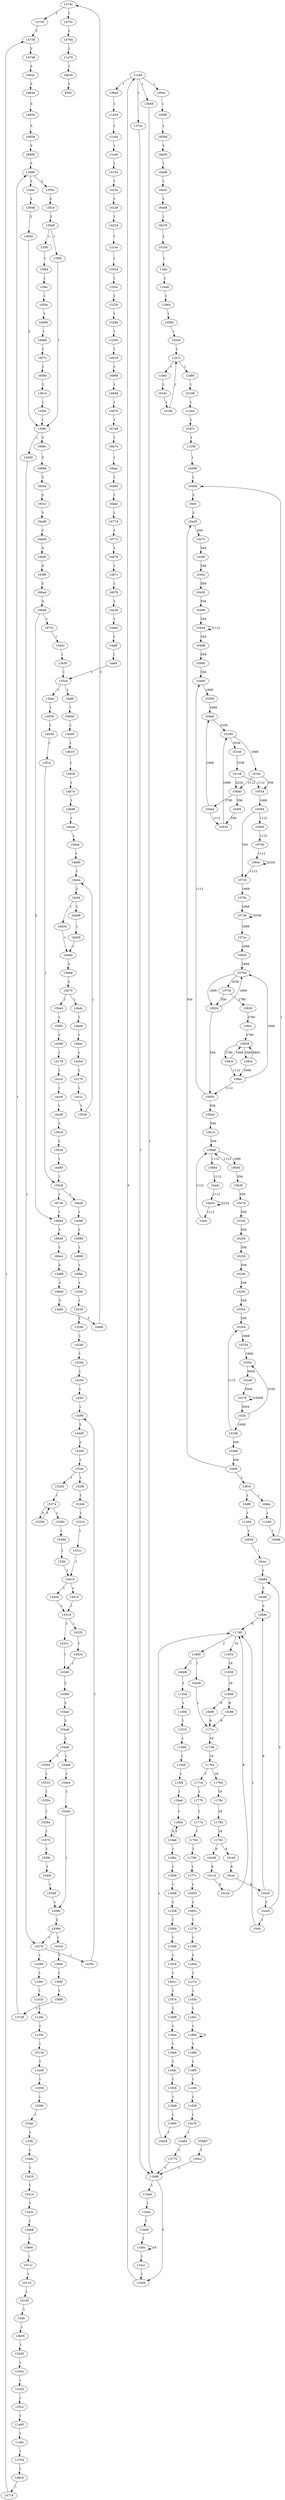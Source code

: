 digraph RAIL_CFG {
"11a70" -> "16b30" [label="1"];
"155c8" -> "16738" [label="1"];
"14058" -> "13f10" [label="1"];
"14030" -> "14058" [label="1"];
"13e2c" -> "13e30" [label="1"];
"1672c" -> "13e2c" [label="1"];
"135e8" -> "135f0" [label="1"];
"13a8c" -> "166f0" [label="3"];
"166e8" -> "13a8c" [label="3"];
"166d0" -> "166e4" [label="3"];
"166b4" -> "166d0" [label="3"];
"165f8" -> "166a4" [label="3"];
"165f0" -> "165f8" [label="3"];
"16ad8" -> "16b08" [label="3"];
"165cc" -> "16ad8" [label="3"];
"1668c" -> "16698" [label="3"];
"1359c" -> "1668c" [label="3"];
"13650" -> "1359c" [label="2"];
"13648" -> "13650" [label="2"];
"13480" -> "134ac" [label="2"];
"16680" -> "13480" [label="3"];
"16658" -> "16680" [label="3"];
"166a8" -> "1672c" [label="1"];
"16650" -> "16658" [label="3"];
"16644" -> "16650" [label="3"];
"1662c" -> "16644" [label="3"];
"14748" -> "1662c" [label="3"];
"11770" -> "11774" [label="1"];
"117c4" -> "11770" [label="1"];
"10a34" -> "10a34" [label="2224"];
"1016c" -> "1018c" [label="1"];
"11d50" -> "11d5c" [label="1"];
"11604" -> "11648" [label="1"];
"119bc" -> "11604" [label="1"];
"14cc0" -> "14cc8" [label="1"];
"10f10" -> "10df0" [label="1"];
"138a4" -> "11d34" [label="1"];
"11588" -> "115e8" [label="1"];
"10278" -> "10278" [label="10008"];
"154a4" -> "154a8" [label="2"];
"10cfc" -> "117d0" [label="1"];
"160a4" -> "165cc" [label="3"];
"1179c" -> "10ca0" [label="9"];
"10108" -> "11244" [label="1"];
"13a88" -> "166e8" [label="3"];
"10c88" -> "1171c" [label="9"];
"14364" -> "143c4" [label="1"];
"11808" -> "10c88" [label="9"];
"10c14" -> "10c24" [label="9"];
"10c08" -> "10c14" [label="9"];
"1179c" -> "10c08" [label="9"];
"11928" -> "11948" [label="1"];
"11800" -> "10d08" [label="1"];
"1176c" -> "11784" [label="18"];
"10700" -> "1064c" [label="1112"];
"102e8" -> "10278" [label="5004"];
"11278" -> "11280" [label="1"];
"14718" -> "14738" [label="1"];
"117d0" -> "11800" [label="2"];
"10bf0" -> "1171c" [label="9"];
"166f0" -> "1474c" [label="3"];
"1654c" -> "16d90" [label="1"];
"16b74" -> "16bac" [label="1"];
"13b00" -> "13430" [label="1"];
"11834" -> "11838" [label="18"];
"11948" -> "11960" [label="1"];
"1064c" -> "10720" [label="1112"];
"11264" -> "10b54" [label="1"];
"119a8" -> "119bc" [label="1"];
"14d28" -> "14b74" [label="1"];
"10118" -> "11a48" [label="1"];
"10df0" -> "11264" [label="1"];
"14340" -> "14580" [label="2"];
"10b8c" -> "117d0" [label="9"];
"14af4" -> "155c4" [label="1"];
"10cd0" -> "10b8c" [label="3"];
"101c8" -> "104d0" [label="2224"];
"11260" -> "10dd8" [label="1"];
"10dbc" -> "11260" [label="1"];
"15b70" -> "150e4" [label="1"];
"13e30" -> "155c4" [label="1"];
"118dc" -> "11928" [label="1"];
"10ef0" -> "10f10" [label="2"];
"155c4" -> "13e4c" [label="1"];
"119b4" -> "119a8" [label="4"];
"102fc" -> "10348" [label="1668"];
"102fc" -> "1026c" [label="3336"];
"134ac" -> "13648" [label="2"];
"13220" -> "13284" [label="1"];
"117d0" -> "11834" [label="18"];
"14b08" -> "14b10" [label="1"];
"10cec" -> "10b84" [label="1"];
"1474c" -> "14730" [label="2"];
"16a30" -> "16a98" [label="1"];
"1025c" -> "10354" [label="556"];
"14ae0" -> "14af0" [label="1"];
"1064c" -> "1064c" [label="2224"];
"10228" -> "10234" [label="556"];
"14364" -> "14370" [label="1"];
"101dc" -> "10228" [label="556"];
"11648" -> "11358" [label="1"];
"103f0" -> "1040c" [label="556"];
"14730" -> "14738" [label="2"];
"10d08" -> "112b4" [label="1"];
"10adc" -> "10a34" [label="1112"];
"104d0" -> "104f4" [label="556"];
"11b48" -> "11b64" [label="1"];
"11784" -> "1179c" [label="18"];
"11494" -> "11510" [label="1"];
"11ba4" -> "11bac" [label="1"];
"11760" -> "11764" [label="18"];
"1011c" -> "10124" [label="1"];
"10444" -> "10488" [label="556"];
"15384" -> "152fc" [label="1"];
"START" -> "100cc" [label="1"];
"1657c" -> "16584" [label="1"];
"166e4" -> "13a88" [label="3"];
"10584" -> "10720" [label="556"];
"16a48" -> "16a78" [label="1"];
"13230" -> "13248" [label="1"];
"10afc" -> "109a8" [label="1112"];
"10a34" -> "10afc" [label="1112"];
"11c04" -> "100ec" [label="1"];
"11bb0" -> "11bbc" [label="1"];
"1342c" -> "13ab8" [label="1"];
"112b4" -> "11494" [label="1"];
"11bbc" -> "11bcc" [label="1"];
"10554" -> "10584" [label="1668"];
"10ce0" -> "10b84" [label="2"];
"15510" -> "15554" [label="1"];
"10348" -> "10264" [label="1112"];
"10b54" -> "10cec" [label="1"];
"11794" -> "11798" [label="1"];
"14244" -> "14254" [label="1"];
"11b98" -> "11ba4" [label="1"];
"10488" -> "10980" [label="556"];
"116c4" -> "10d1c" [label="1"];
"13770" -> "11b98" [label="1"];
"10d7c" -> "11258" [label="1"];
"13764" -> "146c4" [label="1"];
"105e0" -> "10700" [label="1112"];
"10c24" -> "117d0" [label="9"];
"165b8" -> "16a30" [label="1"];
"10820" -> "108cc" [label="2780"];
"10828" -> "1083c" [label="5560"];
"141a8" -> "14234" [label="1"];
"136f8" -> "13728" [label="1"];
"10728" -> "107ac" [label="1668"];
"11b7c" -> "11b80" [label="1"];
"11808" -> "10bf0" [label="9"];
"11c94" -> "11d28" [label="1"];
"10e08" -> "10efc" [label="2"];
"11b80" -> "10108" [label="1"];
"1083c" -> "108ec" [label="1668"];
"10930" -> "107b4" [label="1668"];
"107b4" -> "107c8" [label="3336"];
"104e4" -> "104a0" [label="1668"];
"15374" -> "15380" [label="1"];
"119a8" -> "119b4" [label="3"];
"107b4" -> "10924" [label="1668"];
"10520" -> "10190" [label="1668"];
"11838" -> "11808" [label="18"];
"16d90" -> "16db8" [label="1"];
"10264" -> "10334" [label="1668"];
"10d28" -> "117d0" [label="1"];
"14968" -> "14848" [label="1"];
"1431c" -> "14340" [label="1"];
"107c8" -> "10820" [label="2780"];
"118e8" -> "118dc" [label="1"];
"11358" -> "11684" [label="1"];
"154d0" -> "15504" [label="1"];
"11c04" -> "13858" [label="1"];
"1128c" -> "1129c" [label="1"];
"133ac" -> "133fc" [label="1"];
"11b7c" -> "11b6c" [label="1"];
"152fc" -> "14410" [label="1"];
"1026c" -> "102e8" [label="5004"];
"10278" -> "102fc" [label="5004"];
"10e28" -> "1037c" [label="556"];
"10334" -> "1026c" [label="1668"];
"101bc" -> "104d0" [label="1112"];
"100b0" -> "100c8" [label="1"];
"108ec" -> "107b4" [label="1668"];
"11d44" -> "11c74" [label="1"];
"11bd4" -> "11c04" [label="4"];
"16698" -> "160a4" [label="3"];
"11244" -> "10d7c" [label="1"];
"16b30" -> "END" [label="1"];
"11bbc" -> "11bbc" [label="16"];
"10d1c" -> "11874" [label="1"];
"101c8" -> "10554" [label="1112"];
"11760" -> "117c4" [label="1"];
"15564" -> "15570" [label="1"];
"10720" -> "1078c" [label="1668"];
"10e78" -> "101dc" [label="556"];
"16a98" -> "16a3c" [label="1"];
"11510" -> "11588" [label="1"];
"100ec" -> "100f8" [label="1"];
"109d4" -> "10adc" [label="1112"];
"100c8" -> "11b7c" [label="1"];
"13728" -> "13480" [label="1"];
"10efc" -> "10e28" [label="2"];
"11798" -> "1177c" [label="1"];
"10444" -> "10444" [label="1112"];
"133fc" -> "1346c" [label="1"];
"109a0" -> "10b10" [label="556"];
"166a4" -> "166a8" [label="3"];
"1677c" -> "14878" [label="1"];
"11684" -> "116a8" [label="1"];
"11758" -> "11760" [label="19"];
"11afc" -> "11b48" [label="1"];
"10f10" -> "10dbc" [label="1"];
"13614" -> "135f4" [label="1"];
"11258" -> "10d98" [label="1"];
"10234" -> "10240" [label="556"];
"108cc" -> "10828" [label="2780"];
"11bcc" -> "11bd4" [label="1"];
"13248" -> "14240" [label="1"];
"10104" -> "11afc" [label="1"];
"10584" -> "105e0" [label="1112"];
"10430" -> "10468" [label="556"];
"11764" -> "1176c" [label="18"];
"15320" -> "15374" [label="1"];
"10728" -> "10728" [label="3336"];
"10cac" -> "10cc4" [label="9"];
"10cc4" -> "10ce0" [label="3"];
"14234" -> "131e4" [label="1"];
"108c0" -> "10828" [label="1668"];
"154d0" -> "154d8" [label="1"];
"1343c" -> "133c0" [label="1"];
"116a8" -> "116c4" [label="1"];
"14a38" -> "14ae0" [label="1"];
"14be8" -> "14bec" [label="1"];
"10828" -> "108c0" [label="2780"];
"118a4" -> "118e8" [label="1"];
"10500" -> "104a0" [label="1668"];
"10468" -> "10444" [label="556"];
"104a0" -> "10190" [label="3336"];
"154d8" -> "154e4" [label="1"];
"10240" -> "1025c" [label="556"];
"108ec" -> "10950" [label="1112"];
"11774" -> "11794" [label="1"];
"16bac" -> "16de0" [label="1"];
"101bc" -> "10554" [label="556"];
"10b30" -> "10e78" [label="556"];
"11874" -> "11898" [label="1"];
"115e8" -> "115f4" [label="1"];
"10ca0" -> "10cac" [label="9"];
"101b0" -> "101c8" [label="3336"];
"104d0" -> "104e4" [label="2780"];
"11c04" -> "137ec" [label="1"];
"11960" -> "10d28" [label="1"];
"10190" -> "101b0" [label="3336"];
"1037c" -> "103f0" [label="556"];
"1083c" -> "10828" [label="3892"];
"14990" -> "149bc" [label="1"];
"11898" -> "118a4" [label="1"];
"11b6c" -> "1016c" [label="1"];
"16a3c" -> "16a48" [label="1"];
"1018c" -> "11b7c" [label="1"];
"104e4" -> "10520" [label="1112"];
"100cc" -> "11b98" [label="1"];
"107ac" -> "10930" [label="1668"];
"10980" -> "10490" [label="556"];
"14738" -> "14748" [label="3"];
"16d30" -> "16d60" [label="1"];
"11bac" -> "11bb0" [label="1"];
"16738" -> "166b4" [label="1"];
"104f4" -> "10520" [label="556"];
"10490" -> "10500" [label="1668"];
"11b64" -> "100b0" [label="1"];
"10950" -> "10490" [label="1112"];
"13a84" -> "13770" [label="1"];
"10190" -> "101bc" [label="1668"];
"10950" -> "109a0" [label="556"];
"1177c" -> "10d50" [label="1"];
"10d50" -> "10d5c" [label="1"];
"13480" -> "135bc" [label="2"];
"10354" -> "10264" [label="556"];
"10d5c" -> "11278" [label="1"];
"11280" -> "11d44" [label="1"];
"10348" -> "10368" [label="556"];
"11c74" -> "11d50" [label="1"];
"11d5c" -> "11d64" [label="1"];
"10dd8" -> "10e08" [label="1"];
"10368" -> "10ef0" [label="556"];
"14988" -> "14990" [label="1"];
"11d64" -> "11d64" [label="5"];
"10cc4" -> "10b8c" [label="6"];
"16a78" -> "10104" [label="1"];
"11d64" -> "11d80" [label="1"];
"1320c" -> "13220" [label="1"];
"11d80" -> "11df0" [label="1"];
"1359c" -> "143d0" [label="1"];
"11df0" -> "11c94" [label="1"];
"11d28" -> "13a78" [label="1"];
"135c4" -> "135e8" [label="2"];
"13a78" -> "13a84" [label="1"];
"11b98" -> "11bd4" [label="3"];
"16d34" -> "16d60" [label="1"];
"15380" -> "15384" [label="1"];
"137ec" -> "11b98" [label="1"];
"13858" -> "11b98" [label="1"];
"13e4c" -> "14030" [label="1"];
"11c04" -> "138a4" [label="1"];
"13ab8" -> "13ae4" [label="1"];
"11d34" -> "11cd4" [label="1"];
"16774" -> "1677c" [label="1"];
"10b00" -> "109a8" [label="1112"];
"14c68" -> "15178" [label="1"];
"11ce0" -> "14154" [label="1"];
"131e4" -> "13204" [label="1"];
"11a60" -> "11a6c" [label="1"];
"13204" -> "1320c" [label="1"];
"13284" -> "13290" [label="1"];
"13290" -> "14918" [label="1"];
"1487c" -> "14978" [label="1"];
"14918" -> "14968" [label="1"];
"14870" -> "16748" [label="1"];
"16748" -> "16b74" [label="1"];
"16de0" -> "16bbc" [label="1"];
"16bbc" -> "16774" [label="1"];
"14400" -> "152b0" [label="2"];
"14bdc" -> "14be8" [label="1"];
"14878" -> "1487c" [label="1"];
"136f0" -> "136f8" [label="1"];
"14978" -> "14a38" [label="1"];
"10ef0" -> "10e28" [label="554"];
"14af0" -> "14af4" [label="1"];
"115f4" -> "119a4" [label="1"];
"10ce0" -> "10cfc" [label="1"];
"152ec" -> "15320" [label="1"];
"14af8" -> "14b00" [label="1"];
"15b44" -> "16cf4" [label="2"];
"14b00" -> "14b08" [label="1"];
"14b74" -> "14b88" [label="1"];
"142fc" -> "143f0" [label="1"];
"136dc" -> "136f0" [label="1"];
"14b88" -> "14ba4" [label="1"];
"10924" -> "107b4" [label="1668"];
"150a4" -> "14bd0" [label="1"];
"150f0" -> "14c68" [label="1"];
"14bd0" -> "15b44" [label="1"];
"1171c" -> "11758" [label="19"];
"10b10" -> "109a8" [label="556"];
"16d08" -> "16d30" [label="1"];
"10924" -> "10950" [label="556"];
"16d60" -> "15b68" [label="2"];
"15b68" -> "15b70" [label="2"];
"15b70" -> "14bdc" [label="1"];
"14bec" -> "14c04" [label="1"];
"155b8" -> "1458c" [label="1"];
"10d38" -> "1171c" [label="1"];
"11800" -> "10d38" [label="1"];
"10150" -> "13afc" [label="1"];
"155c4" -> "14af8" [label="1"];
"14c04" -> "15170" [label="1"];
"11d10" -> "1128c" [label="1"];
"15170" -> "14c1c" [label="1"];
"15178" -> "14cc0" [label="1"];
"11d0c" -> "11d10" [label="1"];
"109a8" -> "10b00" [label="1668"];
"13358" -> "13390" [label="1"];
"166a8" -> "166b4" [label="2"];
"14c1c" -> "150c8" [label="1"];
"150c8" -> "15b44" [label="1"];
"16cf4" -> "16d34" [label="1"];
"152b0" -> "152ec" [label="2"];
"15358" -> "15374" [label="5"];
"14cc8" -> "14cd4" [label="1"];
"13f10" -> "155c8" [label="1"];
"108c0" -> "108ec" [label="1112"];
"14cd4" -> "15018" [label="1"];
"15018" -> "15024" [label="1"];
"15024" -> "14e80" [label="1"];
"14e80" -> "155c8" [label="1"];
"1415c" -> "141a8" [label="1"];
"15554" -> "15564" [label="1"];
"14410" -> "14414" [label="1"];
"15fb4" -> "15fec" [label="1"];
"155c8" -> "14ea0" [label="1"];
"14ba4" -> "150a4" [label="1"];
"14ea0" -> "14ce8" [label="1"];
"14ce8" -> "14988" [label="1"];
"14240" -> "14244" [label="1"];
"14254" -> "142fc" [label="1"];
"10d98" -> "10e08" [label="1"];
"149bc" -> "1329c" [label="1"];
"13ae4" -> "1011c" [label="1"];
"143f0" -> "14400" [label="2"];
"15374" -> "15358" [label="5"];
"1475c" -> "14764" [label="1"];
"14410" -> "145e0" [label="1"];
"119a4" -> "119b4" [label="1"];
"145e0" -> "14314" [label="1"];
"15fec" -> "1654c" [label="1"];
"14314" -> "1431c" [label="1"];
"14b10" -> "14d28" [label="1"];
"154a8" -> "154d0" [label="2"];
"15504" -> "15510" [label="1"];
"15570" -> "1558c" [label="1"];
"135f0" -> "1359c" [label="1"];
"1558c" -> "154dc" [label="1"];
"154dc" -> "155b8" [label="1"];
"1458c" -> "14364" [label="2"];
"14370" -> "1430c" [label="1"];
"109a8" -> "109d4" [label="1112"];
"1430c" -> "143f0" [label="1"];
"1474c" -> "1475c" [label="1"];
"152ec" -> "152f8" [label="1"];
"152f8" -> "15304" [label="1"];
"15304" -> "15314" [label="1"];
"14764" -> "11a70" [label="1"];
"14154" -> "1415c" [label="1"];
"15314" -> "1531c" [label="1"];
"1531c" -> "14410" [label="1"];
"16db8" -> "1657c" [label="1"];
"14414" -> "14314" [label="1"];
"14848" -> "14870" [label="1"];
"14314" -> "14320" [label="1"];
"14320" -> "14334" [label="1"];
"14580" -> "154a4" [label="2"];
"14334" -> "14340" [label="1"];
"10b00" -> "10b30" [label="556"];
"154e4" -> "15500" [label="1"];
"16b08" -> "165f0" [label="3"];
"15500" -> "1458c" [label="1"];
"1329c" -> "13230" [label="1"];
"143c4" -> "136dc" [label="1"];
"135bc" -> "135c4" [label="2"];
"135e8" -> "135fc" [label="1"];
"135fc" -> "15fb4" [label="1"];
"1078c" -> "10728" [label="1668"];
"16584" -> "13614" [label="1"];
"1040c" -> "10430" [label="556"];
"135f4" -> "1359c" [label="1"];
"143d0" -> "14370" [label="1"];
"14370" -> "14388" [label="1"];
"14388" -> "11d0c" [label="1"];
"1129c" -> "10118" [label="1"];
"11a48" -> "13358" [label="1"];
"16cf4" -> "16d08" [label="1"];
"107c8" -> "10924" [label="556"];
"13390" -> "133ac" [label="1"];
"100f8" -> "165b8" [label="1"];
"1346c" -> "13410" [label="1"];
"13410" -> "13414" [label="1"];
"13414" -> "1342c" [label="1"];
"150e4" -> "150f0" [label="1"];
"13afc" -> "13b00" [label="1"];
"10124" -> "10150" [label="1"];
"13430" -> "1343c" [label="1"];
"10b84" -> "10cd0" [label="3"];
"133c0" -> "133cc" [label="1"];
"11cd4" -> "11ce0" [label="1"];
"133cc" -> "11a60" [label="1"];
"11a6c" -> "13764" [label="1"];
"146c4" -> "14718" [label="1"];
}
